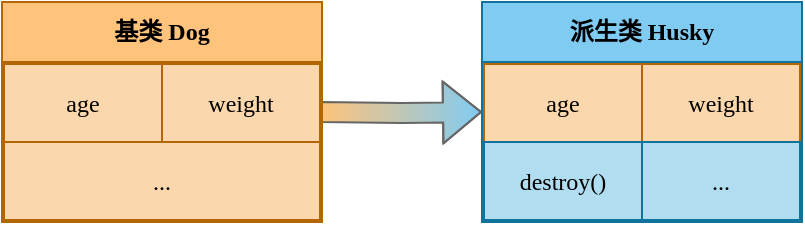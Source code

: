 <mxfile version="22.1.21" type="device">
  <diagram name="Page-1" id="wdSgTUb1SyZ1GlpzT58f">
    <mxGraphModel dx="465" dy="320" grid="1" gridSize="10" guides="1" tooltips="1" connect="1" arrows="1" fold="1" page="1" pageScale="1" pageWidth="850" pageHeight="1100" math="0" shadow="0">
      <root>
        <mxCell id="0" />
        <mxCell id="1" parent="0" />
        <mxCell id="lN2HOLTWqLaLnE7HK2G7-11" style="edgeStyle=orthogonalEdgeStyle;rounded=0;orthogonalLoop=1;jettySize=auto;html=1;shape=flexArrow;strokeColor=#666666;fillColor=#FFC37B;gradientColor=#80CBF2;gradientDirection=east;" parent="1" target="lN2HOLTWqLaLnE7HK2G7-3" edge="1">
          <mxGeometry relative="1" as="geometry">
            <mxPoint x="379" y="295" as="sourcePoint" />
            <mxPoint x="459" y="295" as="targetPoint" />
          </mxGeometry>
        </mxCell>
        <mxCell id="lN2HOLTWqLaLnE7HK2G7-1" value="&lt;font face=&quot;consolas&quot;&gt;基类 Dog&lt;/font&gt;" style="swimlane;whiteSpace=wrap;html=1;startSize=30;fillColor=#FFC37B;strokeColor=#b46504;" parent="1" vertex="1">
          <mxGeometry x="220" y="240" width="160" height="110" as="geometry" />
        </mxCell>
        <mxCell id="lN2HOLTWqLaLnE7HK2G7-2" value="&lt;font face=&quot;consolas&quot;&gt;age&lt;/font&gt;" style="rounded=0;whiteSpace=wrap;html=1;fillColor=#fad7ac;strokeColor=#b46504;" parent="lN2HOLTWqLaLnE7HK2G7-1" vertex="1">
          <mxGeometry x="1" y="31" width="79" height="39" as="geometry" />
        </mxCell>
        <mxCell id="lN2HOLTWqLaLnE7HK2G7-5" value="&lt;font face=&quot;consolas&quot;&gt;weight&lt;/font&gt;" style="rounded=0;whiteSpace=wrap;html=1;fillColor=#fad7ac;strokeColor=#b46504;" parent="lN2HOLTWqLaLnE7HK2G7-1" vertex="1">
          <mxGeometry x="80" y="31" width="79" height="39" as="geometry" />
        </mxCell>
        <mxCell id="lN2HOLTWqLaLnE7HK2G7-6" value="&lt;font face=&quot;consolas&quot;&gt;...&lt;/font&gt;" style="rounded=0;whiteSpace=wrap;html=1;fillColor=#fad7ac;strokeColor=#b46504;" parent="lN2HOLTWqLaLnE7HK2G7-1" vertex="1">
          <mxGeometry x="1" y="70" width="158" height="39" as="geometry" />
        </mxCell>
        <mxCell id="lN2HOLTWqLaLnE7HK2G7-3" value="&lt;font face=&quot;consolas&quot;&gt;派生类 Husky&lt;/font&gt;" style="swimlane;whiteSpace=wrap;html=1;startSize=30;fillColor=#80CBF2;strokeColor=#10739e;" parent="1" vertex="1">
          <mxGeometry x="460" y="240" width="160" height="110" as="geometry" />
        </mxCell>
        <mxCell id="lN2HOLTWqLaLnE7HK2G7-7" value="&lt;font face=&quot;consolas&quot;&gt;age&lt;/font&gt;" style="rounded=0;whiteSpace=wrap;html=1;fillColor=#fad7ac;strokeColor=#b46504;" parent="lN2HOLTWqLaLnE7HK2G7-3" vertex="1">
          <mxGeometry x="1" y="31" width="79" height="39" as="geometry" />
        </mxCell>
        <mxCell id="lN2HOLTWqLaLnE7HK2G7-8" value="&lt;font face=&quot;consolas&quot;&gt;weight&lt;/font&gt;" style="rounded=0;whiteSpace=wrap;html=1;fillColor=#fad7ac;strokeColor=#b46504;" parent="lN2HOLTWqLaLnE7HK2G7-3" vertex="1">
          <mxGeometry x="80" y="31" width="79" height="39" as="geometry" />
        </mxCell>
        <mxCell id="lN2HOLTWqLaLnE7HK2G7-9" value="&lt;font face=&quot;consolas&quot;&gt;destroy()&lt;/font&gt;" style="rounded=0;whiteSpace=wrap;html=1;fillColor=#b1ddf0;strokeColor=#10739e;" parent="lN2HOLTWqLaLnE7HK2G7-3" vertex="1">
          <mxGeometry x="1" y="70" width="79" height="39" as="geometry" />
        </mxCell>
        <mxCell id="lN2HOLTWqLaLnE7HK2G7-10" value="&lt;font face=&quot;consolas&quot;&gt;...&lt;/font&gt;" style="rounded=0;whiteSpace=wrap;html=1;fillColor=#b1ddf0;strokeColor=#10739e;" parent="lN2HOLTWqLaLnE7HK2G7-3" vertex="1">
          <mxGeometry x="80" y="70" width="79" height="39" as="geometry" />
        </mxCell>
      </root>
    </mxGraphModel>
  </diagram>
</mxfile>
